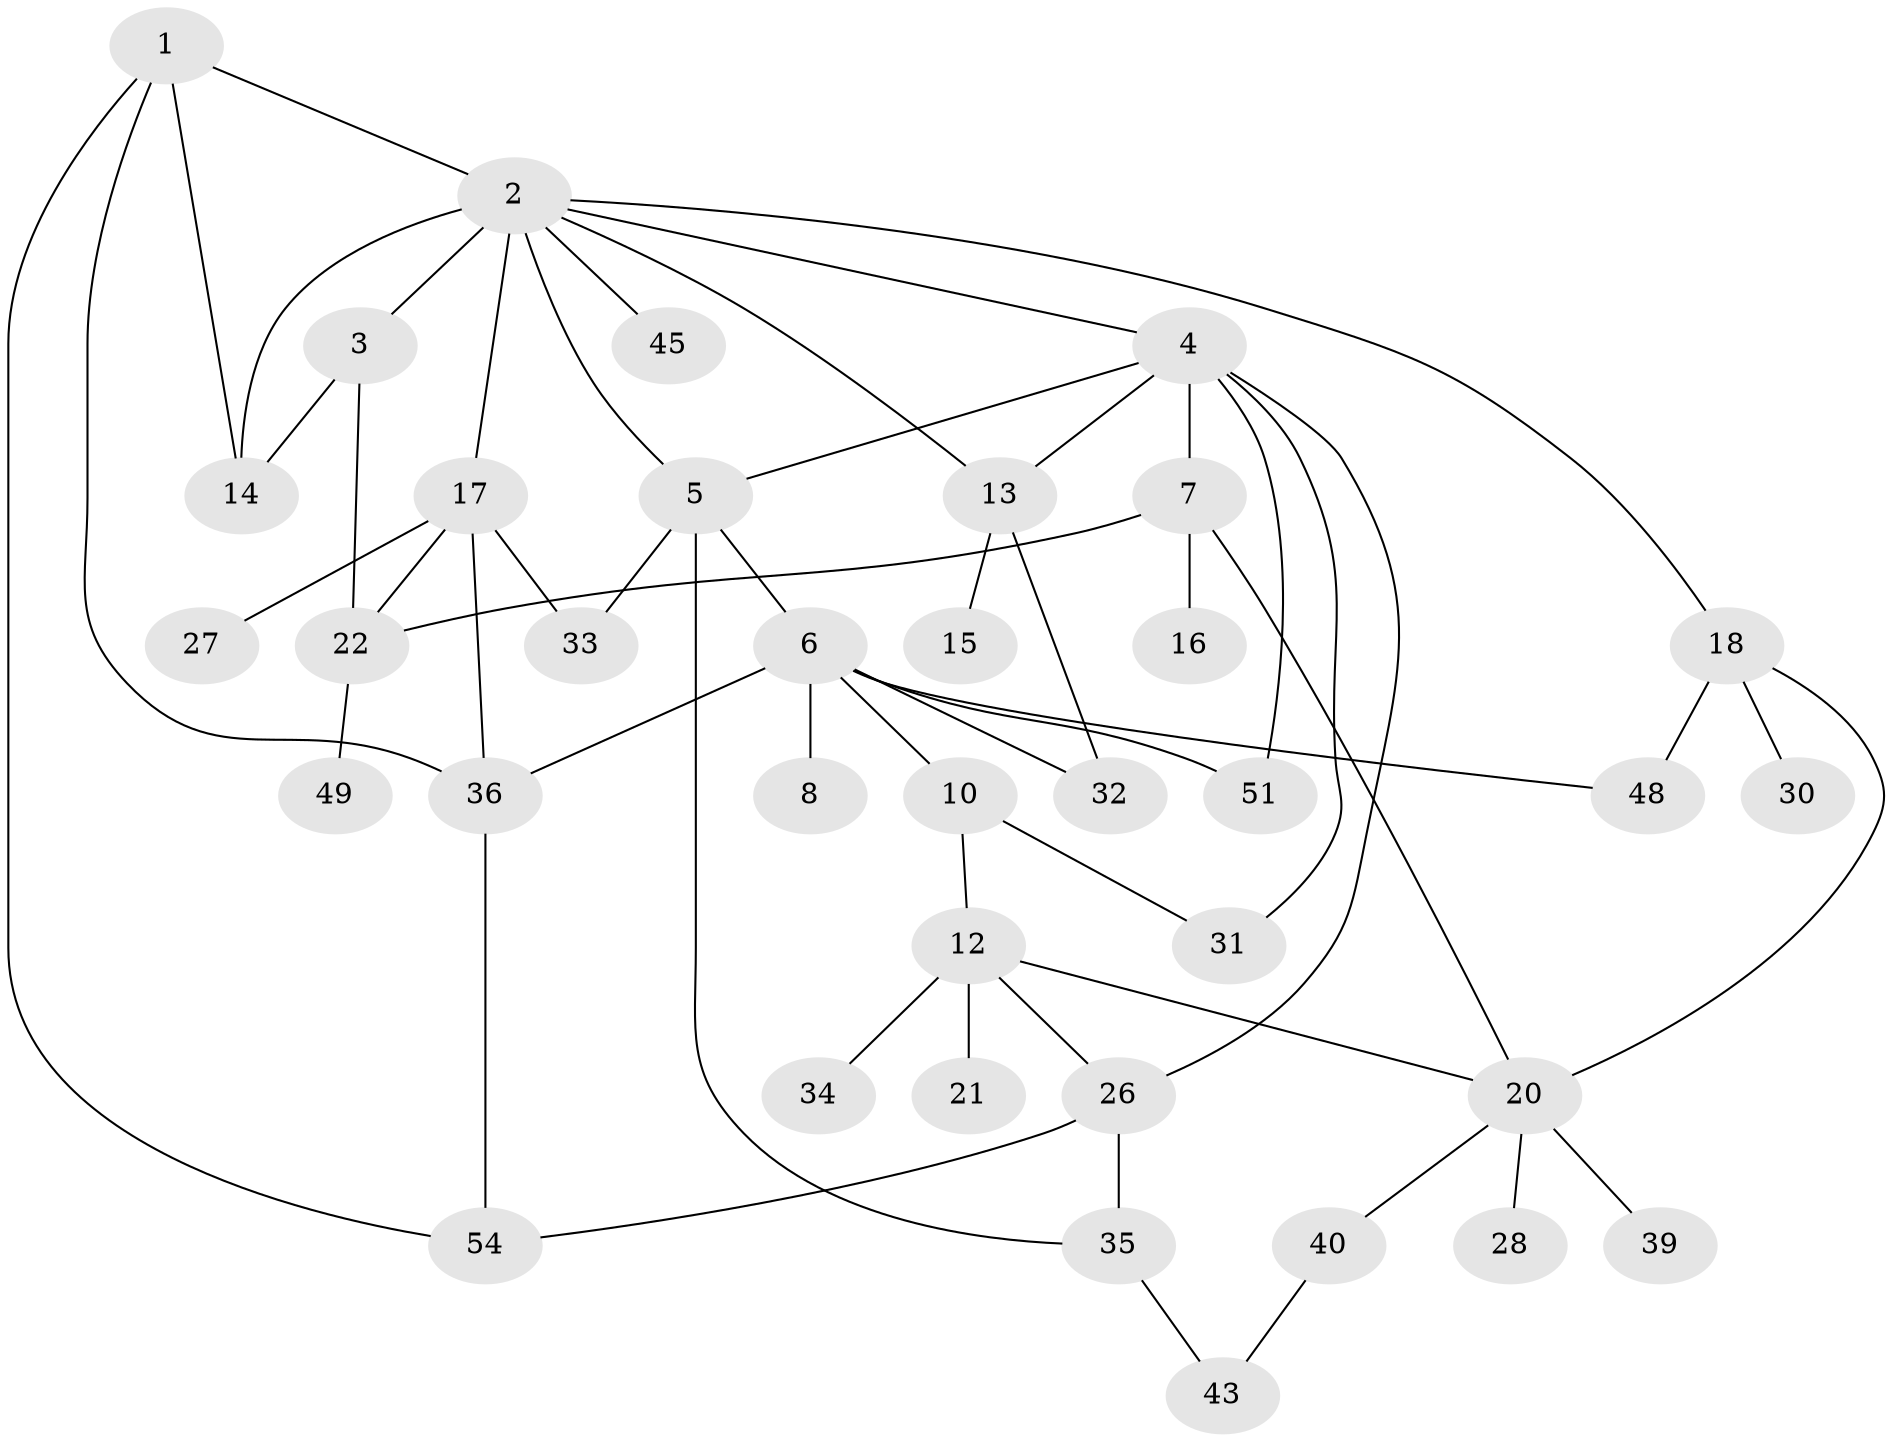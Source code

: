 // Generated by graph-tools (version 1.1) at 2025/51/02/27/25 19:51:38]
// undirected, 37 vertices, 56 edges
graph export_dot {
graph [start="1"]
  node [color=gray90,style=filled];
  1 [super="+25"];
  2 [super="+11"];
  3;
  4 [super="+37"];
  5;
  6 [super="+9"];
  7 [super="+47"];
  8;
  10;
  12 [super="+29"];
  13 [super="+52"];
  14 [super="+24"];
  15 [super="+19"];
  16;
  17 [super="+23"];
  18 [super="+42"];
  20 [super="+38"];
  21;
  22;
  26 [super="+41"];
  27;
  28;
  30;
  31 [super="+53"];
  32;
  33;
  34;
  35 [super="+44"];
  36;
  39;
  40 [super="+46"];
  43;
  45;
  48 [super="+50"];
  49;
  51;
  54;
  1 -- 2 [weight=2];
  1 -- 14;
  1 -- 36;
  1 -- 54;
  2 -- 3;
  2 -- 4;
  2 -- 5;
  2 -- 13;
  2 -- 18;
  2 -- 17;
  2 -- 45;
  2 -- 14;
  3 -- 22;
  3 -- 14;
  4 -- 7;
  4 -- 26;
  4 -- 51;
  4 -- 5;
  4 -- 13;
  4 -- 31;
  5 -- 6;
  5 -- 33;
  5 -- 35;
  6 -- 8;
  6 -- 10;
  6 -- 36;
  6 -- 51;
  6 -- 32;
  6 -- 48;
  7 -- 16;
  7 -- 20;
  7 -- 22;
  10 -- 12;
  10 -- 31;
  12 -- 20;
  12 -- 21;
  12 -- 34;
  12 -- 26;
  13 -- 15;
  13 -- 32;
  17 -- 22;
  17 -- 27;
  17 -- 33;
  17 -- 36;
  18 -- 30;
  18 -- 48;
  18 -- 20;
  20 -- 28;
  20 -- 39;
  20 -- 40;
  22 -- 49;
  26 -- 54;
  26 -- 35;
  35 -- 43;
  36 -- 54;
  40 -- 43;
}
